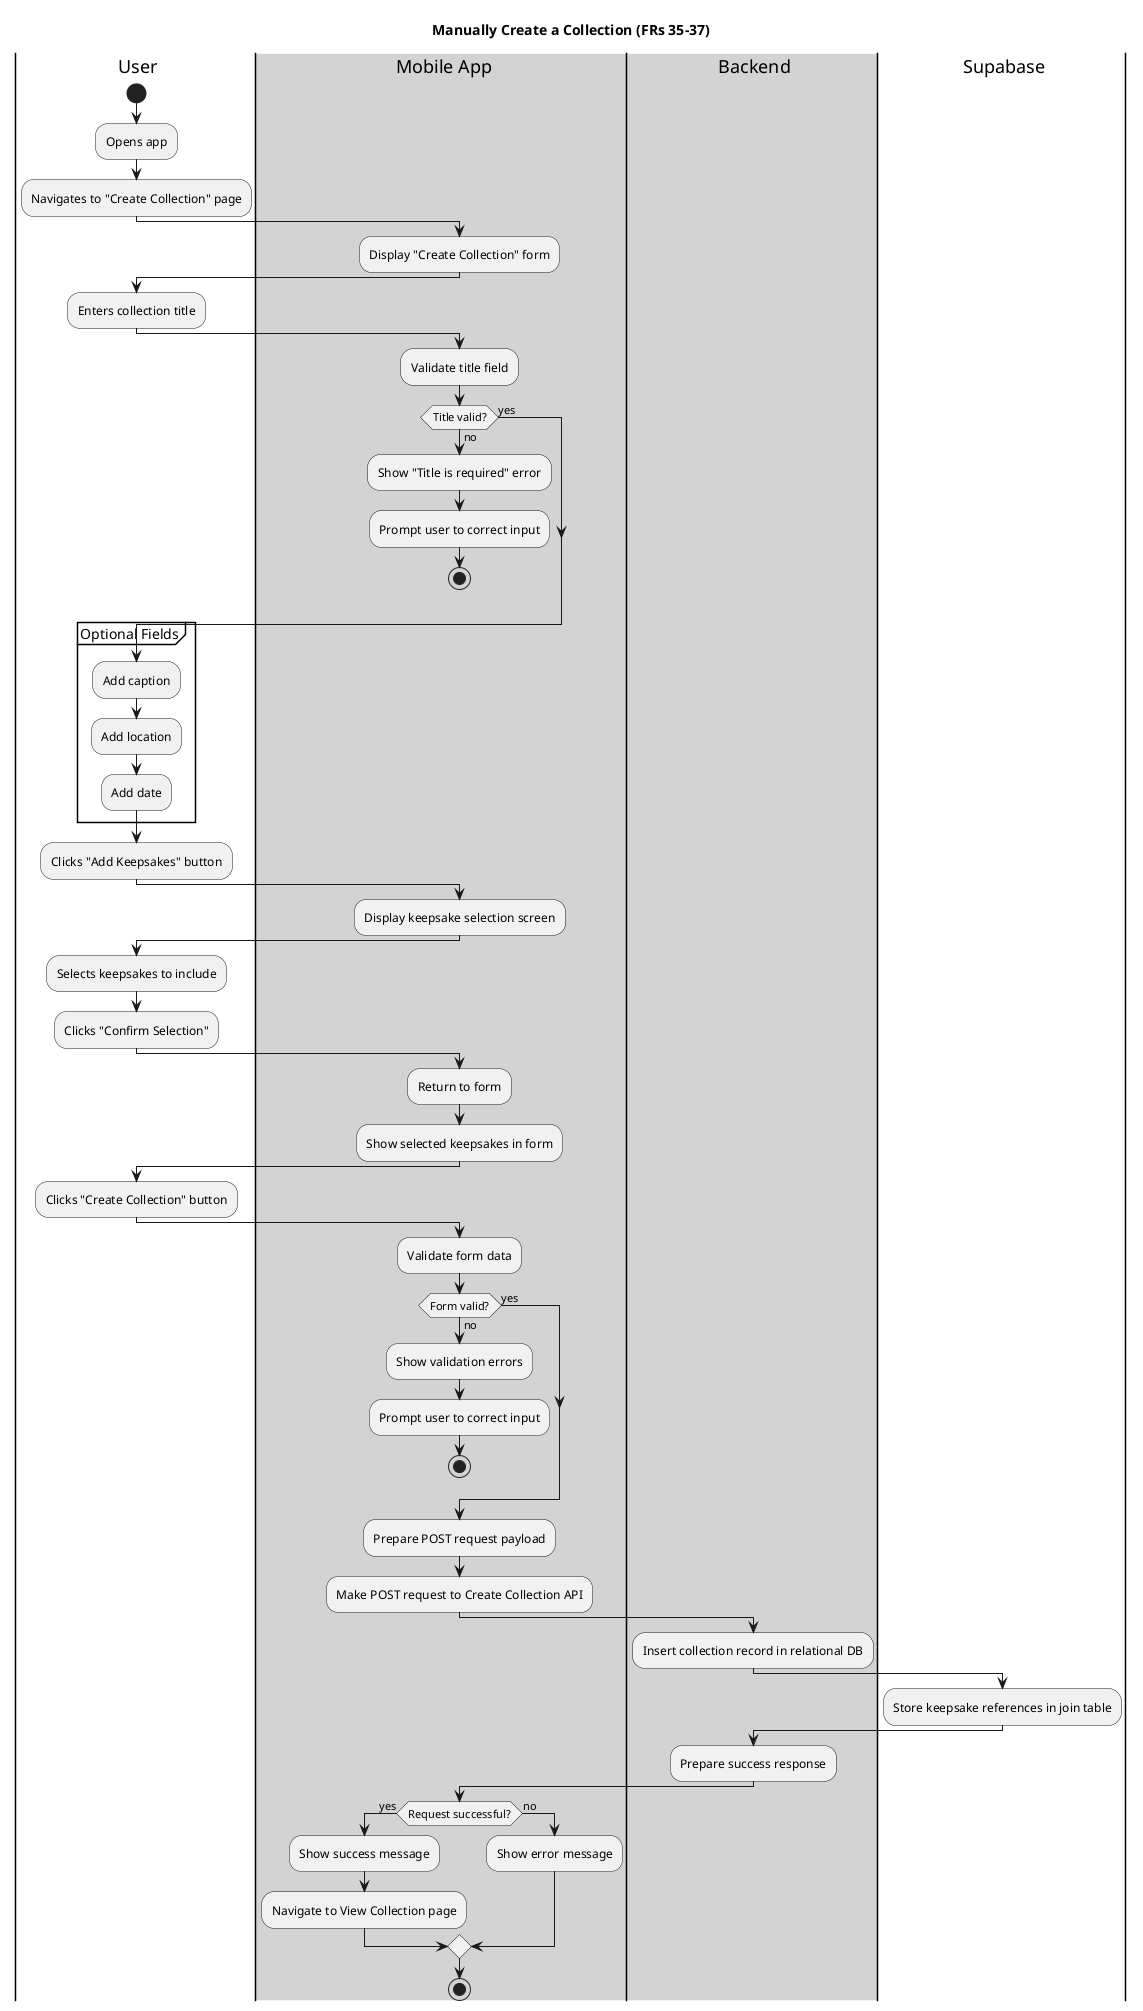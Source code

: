 @startuml
title Manually Create a Collection (FRs 35-37)

|user| User
|#lightgray|mobile| Mobile App
|#lightgray|backend| Backend
|db| Supabase

|user|
start
:Opens app;
:Navigates to "Create Collection" page;

|mobile|
:Display "Create Collection" form;

|user|
:Enters collection title;

|mobile|
:Validate title field;
if (Title valid?) is (no) then
  :Show "Title is required" error;
  :Prompt user to correct input;
  stop
else (yes)
endif

|user|
partition "Optional Fields" {
  :Add caption;
  :Add location;
  :Add date;
}

|user|
:Clicks "Add Keepsakes" button;

|mobile|
:Display keepsake selection screen;

|user|
:Selects keepsakes to include;
:Clicks "Confirm Selection";

|mobile|
:Return to form;
:Show selected keepsakes in form;

|user|
:Clicks "Create Collection" button;

|mobile|
:Validate form data;
if (Form valid?) is (no) then
  :Show validation errors;
  :Prompt user to correct input;
  stop
else (yes)
endif

:Prepare POST request payload;
:Make POST request to Create Collection API;

|backend|
:Insert collection record in relational DB;
|db|
:Store keepsake references in join table;
|backend|
:Prepare success response;

|mobile|
if (Request successful?) is (yes) then
  :Show success message;
  :Navigate to View Collection page;
else (no)
  :Show error message;
endif

stop
@enduml

